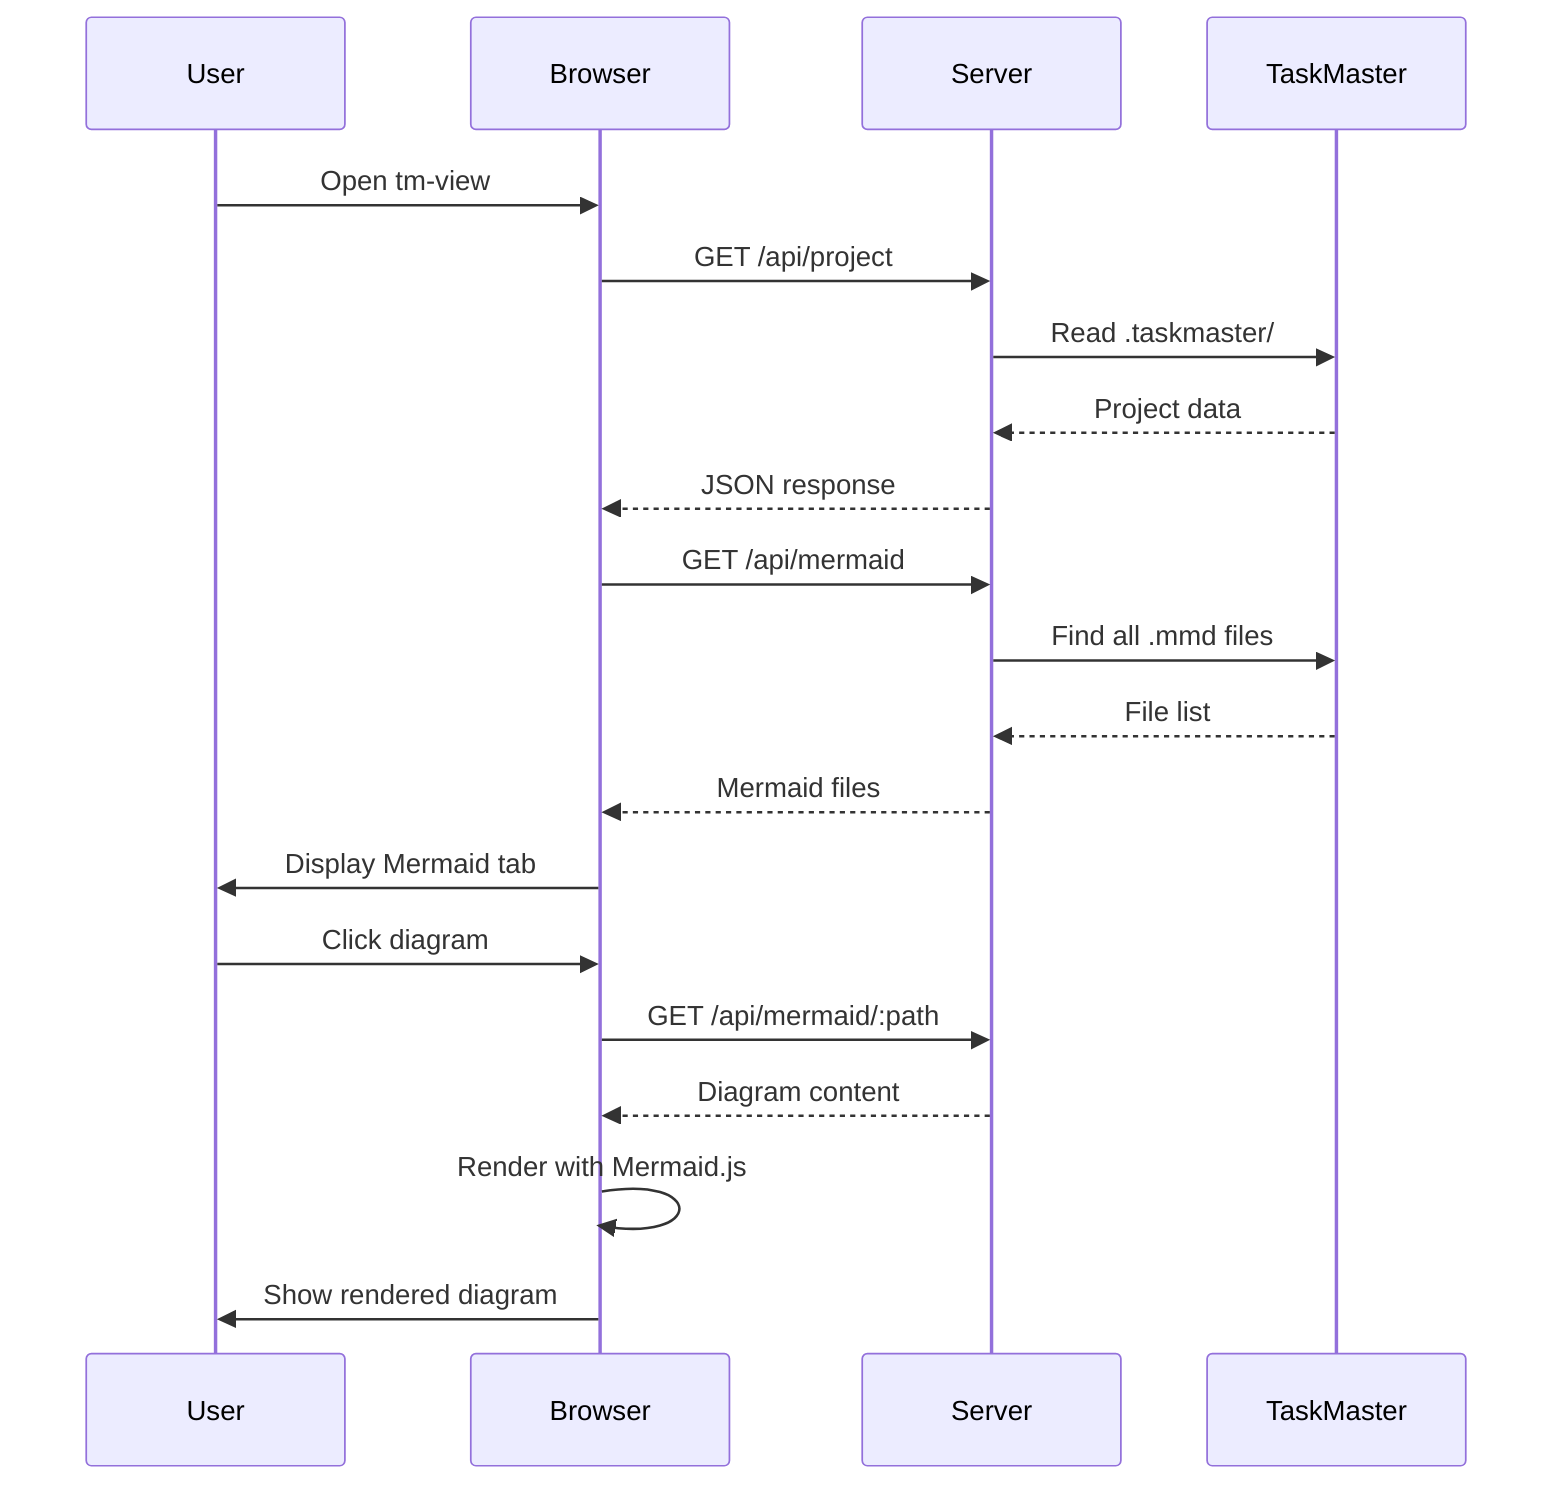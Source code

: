 sequenceDiagram
    participant User
    participant Browser
    participant Server
    participant TaskMaster

    User->>Browser: Open tm-view
    Browser->>Server: GET /api/project
    Server->>TaskMaster: Read .taskmaster/
    TaskMaster-->>Server: Project data
    Server-->>Browser: JSON response
    
    Browser->>Server: GET /api/mermaid
    Server->>TaskMaster: Find all .mmd files
    TaskMaster-->>Server: File list
    Server-->>Browser: Mermaid files
    
    Browser->>User: Display Mermaid tab
    User->>Browser: Click diagram
    Browser->>Server: GET /api/mermaid/:path
    Server-->>Browser: Diagram content
    Browser->>Browser: Render with Mermaid.js
    Browser->>User: Show rendered diagram